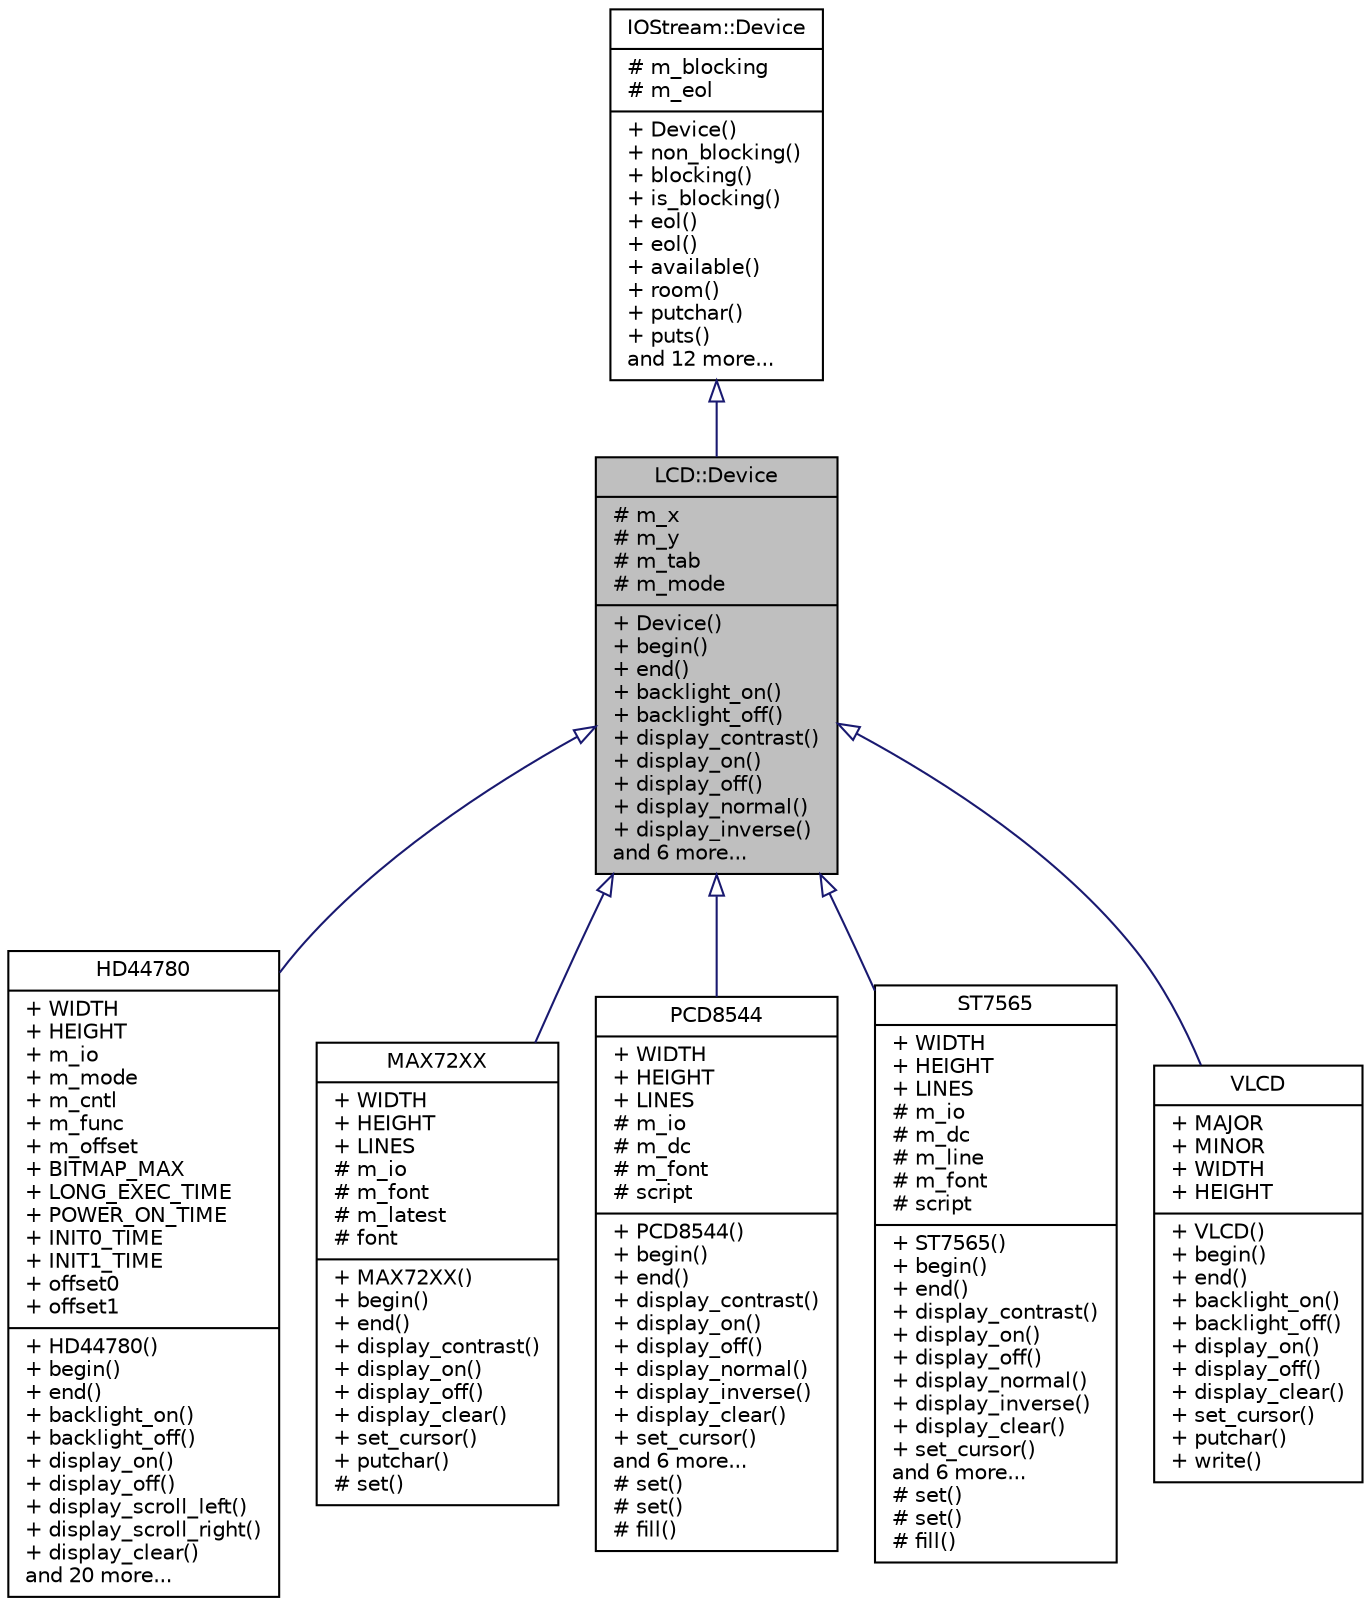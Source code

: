 digraph "LCD::Device"
{
  edge [fontname="Helvetica",fontsize="10",labelfontname="Helvetica",labelfontsize="10"];
  node [fontname="Helvetica",fontsize="10",shape=record];
  Node1 [label="{LCD::Device\n|# m_x\l# m_y\l# m_tab\l# m_mode\l|+ Device()\l+ begin()\l+ end()\l+ backlight_on()\l+ backlight_off()\l+ display_contrast()\l+ display_on()\l+ display_off()\l+ display_normal()\l+ display_inverse()\land 6 more...\l}",height=0.2,width=0.4,color="black", fillcolor="grey75", style="filled", fontcolor="black"];
  Node2 -> Node1 [dir="back",color="midnightblue",fontsize="10",style="solid",arrowtail="onormal",fontname="Helvetica"];
  Node2 [label="{IOStream::Device\n|# m_blocking\l# m_eol\l|+ Device()\l+ non_blocking()\l+ blocking()\l+ is_blocking()\l+ eol()\l+ eol()\l+ available()\l+ room()\l+ putchar()\l+ puts()\land 12 more...\l}",height=0.2,width=0.4,color="black", fillcolor="white", style="filled",URL="$d5/d57/classIOStream_1_1Device.html"];
  Node1 -> Node3 [dir="back",color="midnightblue",fontsize="10",style="solid",arrowtail="onormal",fontname="Helvetica"];
  Node3 [label="{HD44780\n|+ WIDTH\l+ HEIGHT\l+ m_io\l+ m_mode\l+ m_cntl\l+ m_func\l+ m_offset\l+ BITMAP_MAX\l+ LONG_EXEC_TIME\l+ POWER_ON_TIME\l+ INIT0_TIME\l+ INIT1_TIME\l+ offset0\l+ offset1\l|+ HD44780()\l+ begin()\l+ end()\l+ backlight_on()\l+ backlight_off()\l+ display_on()\l+ display_off()\l+ display_scroll_left()\l+ display_scroll_right()\l+ display_clear()\land 20 more...\l}",height=0.2,width=0.4,color="black", fillcolor="white", style="filled",URL="$dd/dd2/classHD44780.html"];
  Node1 -> Node4 [dir="back",color="midnightblue",fontsize="10",style="solid",arrowtail="onormal",fontname="Helvetica"];
  Node4 [label="{MAX72XX\n|+ WIDTH\l+ HEIGHT\l+ LINES\l# m_io\l# m_font\l# m_latest\l# font\l|+ MAX72XX()\l+ begin()\l+ end()\l+ display_contrast()\l+ display_on()\l+ display_off()\l+ display_clear()\l+ set_cursor()\l+ putchar()\l# set()\l}",height=0.2,width=0.4,color="black", fillcolor="white", style="filled",URL="$d0/dba/classMAX72XX.html"];
  Node1 -> Node5 [dir="back",color="midnightblue",fontsize="10",style="solid",arrowtail="onormal",fontname="Helvetica"];
  Node5 [label="{PCD8544\n|+ WIDTH\l+ HEIGHT\l+ LINES\l# m_io\l# m_dc\l# m_font\l# script\l|+ PCD8544()\l+ begin()\l+ end()\l+ display_contrast()\l+ display_on()\l+ display_off()\l+ display_normal()\l+ display_inverse()\l+ display_clear()\l+ set_cursor()\land 6 more...\l# set()\l# set()\l# fill()\l}",height=0.2,width=0.4,color="black", fillcolor="white", style="filled",URL="$da/d71/classPCD8544.html"];
  Node1 -> Node6 [dir="back",color="midnightblue",fontsize="10",style="solid",arrowtail="onormal",fontname="Helvetica"];
  Node6 [label="{ST7565\n|+ WIDTH\l+ HEIGHT\l+ LINES\l# m_io\l# m_dc\l# m_line\l# m_font\l# script\l|+ ST7565()\l+ begin()\l+ end()\l+ display_contrast()\l+ display_on()\l+ display_off()\l+ display_normal()\l+ display_inverse()\l+ display_clear()\l+ set_cursor()\land 6 more...\l# set()\l# set()\l# fill()\l}",height=0.2,width=0.4,color="black", fillcolor="white", style="filled",URL="$d7/d72/classST7565.html"];
  Node1 -> Node7 [dir="back",color="midnightblue",fontsize="10",style="solid",arrowtail="onormal",fontname="Helvetica"];
  Node7 [label="{VLCD\n|+ MAJOR\l+ MINOR\l+ WIDTH\l+ HEIGHT\l|+ VLCD()\l+ begin()\l+ end()\l+ backlight_on()\l+ backlight_off()\l+ display_on()\l+ display_off()\l+ display_clear()\l+ set_cursor()\l+ putchar()\l+ write()\l}",height=0.2,width=0.4,color="black", fillcolor="white", style="filled",URL="$d1/d1f/classVLCD.html"];
}

